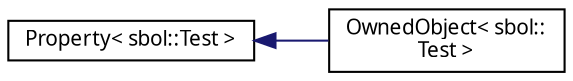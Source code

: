 digraph "Graphical Class Hierarchy"
{
  edge [fontname="FreeSans.ttf",fontsize="10",labelfontname="FreeSans.ttf",labelfontsize="10"];
  node [fontname="FreeSans.ttf",fontsize="10",shape=record];
  rankdir="LR";
  Node0 [label="Property\< sbol::Test \>",height=0.2,width=0.4,color="black", fillcolor="white", style="filled",URL="$classsbol_1_1_property.html"];
  Node0 -> Node1 [dir="back",color="midnightblue",fontsize="10",style="solid",fontname="FreeSans.ttf"];
  Node1 [label="OwnedObject\< sbol::\lTest \>",height=0.2,width=0.4,color="black", fillcolor="white", style="filled",URL="$classsbol_1_1_owned_object.html"];
}
